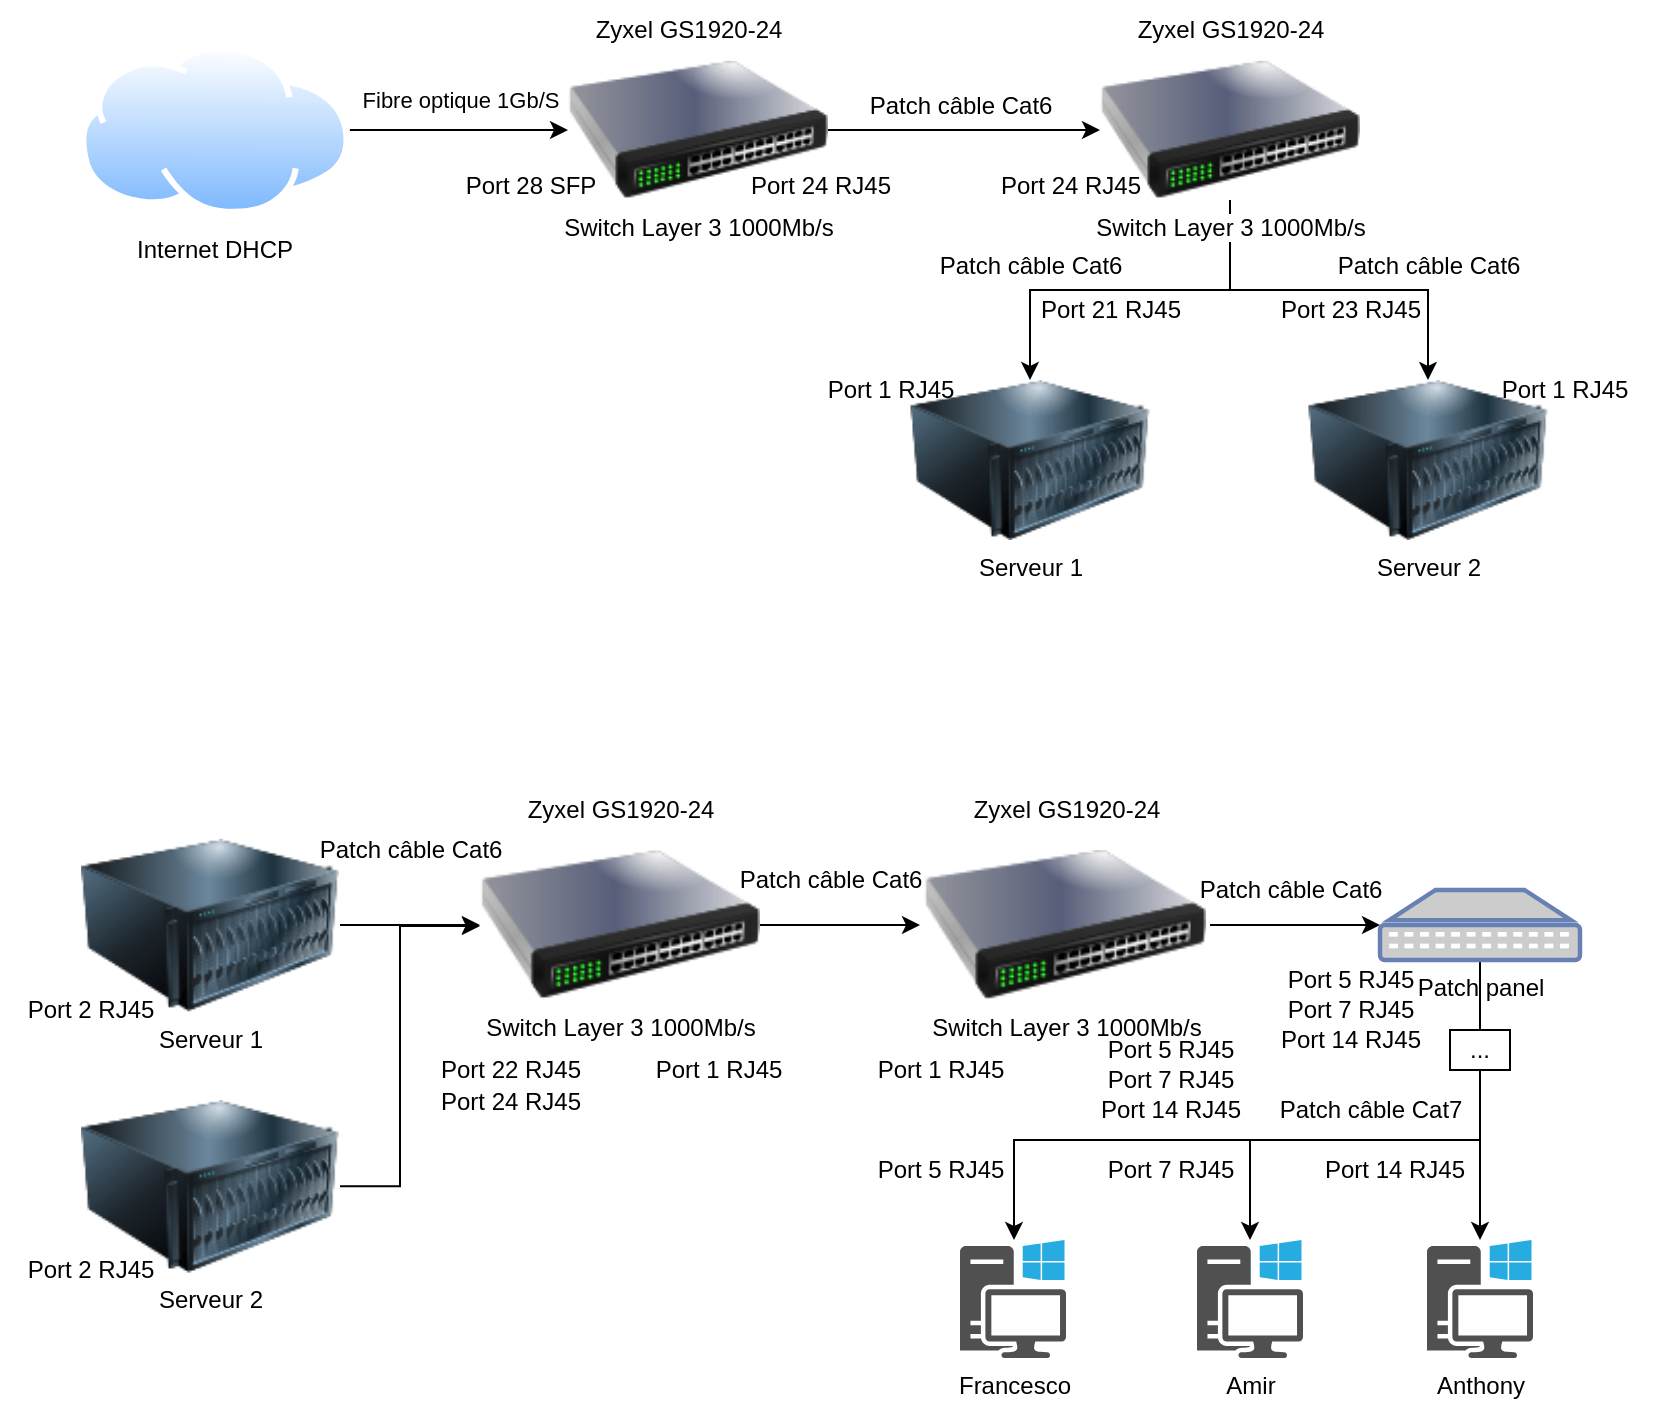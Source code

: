<mxfile version="24.8.8">
  <diagram id="a45cf8ec-cd66-6f27-3ac3-be6e809c9e4a" name="Page-1">
    <mxGraphModel dx="1434" dy="746" grid="1" gridSize="10" guides="1" tooltips="1" connect="1" arrows="1" fold="1" page="1" pageScale="1" pageWidth="827" pageHeight="1169" background="none" math="0" shadow="0">
      <root>
        <mxCell id="0" />
        <mxCell id="1" parent="0" />
        <mxCell id="Ycfr7iFavBcuT7G29TdK-42" style="edgeStyle=orthogonalEdgeStyle;rounded=0;orthogonalLoop=1;jettySize=auto;html=1;entryX=0;entryY=0.5;entryDx=0;entryDy=0;" parent="1" source="1Bmn15SIl-yNo8UjpxIB-174" target="1Bmn15SIl-yNo8UjpxIB-177" edge="1">
          <mxGeometry relative="1" as="geometry" />
        </mxCell>
        <mxCell id="1Bmn15SIl-yNo8UjpxIB-174" value="Serveur 1" style="image;html=1;image=img/lib/clip_art/computers/Server_128x128.png" parent="1" vertex="1">
          <mxGeometry x="40" y="439.38" width="130" height="86.25" as="geometry" />
        </mxCell>
        <mxCell id="Ycfr7iFavBcuT7G29TdK-7" style="edgeStyle=orthogonalEdgeStyle;rounded=0;orthogonalLoop=1;jettySize=auto;html=1;" parent="1" source="1Bmn15SIl-yNo8UjpxIB-176" target="1Bmn15SIl-yNo8UjpxIB-178" edge="1">
          <mxGeometry relative="1" as="geometry" />
        </mxCell>
        <mxCell id="1Bmn15SIl-yNo8UjpxIB-176" value="Switch Layer 3 1000Mb/s" style="image;html=1;image=img/lib/clip_art/networking/Switch_128x128.png" parent="1" vertex="1">
          <mxGeometry x="284" y="50" width="130" height="70" as="geometry" />
        </mxCell>
        <mxCell id="Ycfr7iFavBcuT7G29TdK-43" style="edgeStyle=orthogonalEdgeStyle;rounded=0;orthogonalLoop=1;jettySize=auto;html=1;entryX=0;entryY=0.5;entryDx=0;entryDy=0;" parent="1" source="1Bmn15SIl-yNo8UjpxIB-177" target="Ycfr7iFavBcuT7G29TdK-13" edge="1">
          <mxGeometry relative="1" as="geometry" />
        </mxCell>
        <mxCell id="1Bmn15SIl-yNo8UjpxIB-177" value="Switch Layer 3 1000Mb/s" style="image;html=1;image=img/lib/clip_art/networking/Switch_128x128.png" parent="1" vertex="1">
          <mxGeometry x="240" y="445" width="140" height="75" as="geometry" />
        </mxCell>
        <mxCell id="Ycfr7iFavBcuT7G29TdK-30" style="edgeStyle=orthogonalEdgeStyle;rounded=0;orthogonalLoop=1;jettySize=auto;html=1;" parent="1" source="1Bmn15SIl-yNo8UjpxIB-178" target="Ycfr7iFavBcuT7G29TdK-1" edge="1">
          <mxGeometry relative="1" as="geometry" />
        </mxCell>
        <mxCell id="Ycfr7iFavBcuT7G29TdK-31" style="edgeStyle=orthogonalEdgeStyle;rounded=0;orthogonalLoop=1;jettySize=auto;html=1;" parent="1" source="1Bmn15SIl-yNo8UjpxIB-178" target="Ycfr7iFavBcuT7G29TdK-27" edge="1">
          <mxGeometry relative="1" as="geometry" />
        </mxCell>
        <mxCell id="1Bmn15SIl-yNo8UjpxIB-178" value="Switch Layer 3 1000Mb/s" style="image;html=1;image=img/lib/clip_art/networking/Switch_128x128.png" parent="1" vertex="1">
          <mxGeometry x="550" y="50" width="130" height="70" as="geometry" />
        </mxCell>
        <mxCell id="Ycfr7iFavBcuT7G29TdK-1" value="Serveur 2" style="image;html=1;image=img/lib/clip_art/computers/Server_128x128.png" parent="1" vertex="1">
          <mxGeometry x="649" y="210" width="130" height="80" as="geometry" />
        </mxCell>
        <mxCell id="Ycfr7iFavBcuT7G29TdK-5" style="edgeStyle=orthogonalEdgeStyle;rounded=0;orthogonalLoop=1;jettySize=auto;html=1;" parent="1" source="Ycfr7iFavBcuT7G29TdK-4" target="1Bmn15SIl-yNo8UjpxIB-176" edge="1">
          <mxGeometry relative="1" as="geometry" />
        </mxCell>
        <mxCell id="Ycfr7iFavBcuT7G29TdK-6" value="Fibre optique 1Gb/S" style="edgeLabel;html=1;align=center;verticalAlign=middle;resizable=0;points=[];" parent="Ycfr7iFavBcuT7G29TdK-5" vertex="1" connectable="0">
          <mxGeometry x="-0.283" y="2" relative="1" as="geometry">
            <mxPoint x="16" y="-13" as="offset" />
          </mxGeometry>
        </mxCell>
        <mxCell id="Ycfr7iFavBcuT7G29TdK-4" value="Internet DHCP" style="image;aspect=fixed;perimeter=ellipsePerimeter;html=1;align=center;shadow=0;dashed=0;spacingTop=3;image=img/lib/active_directory/internet_cloud.svg;" parent="1" vertex="1">
          <mxGeometry x="40" y="42.5" width="134.92" height="85" as="geometry" />
        </mxCell>
        <mxCell id="Ycfr7iFavBcuT7G29TdK-8" value="Patch câble Cat6" style="text;html=1;align=center;verticalAlign=middle;resizable=0;points=[];autosize=1;strokeColor=none;fillColor=none;" parent="1" vertex="1">
          <mxGeometry x="425" y="58" width="110" height="30" as="geometry" />
        </mxCell>
        <mxCell id="Ycfr7iFavBcuT7G29TdK-10" style="edgeStyle=orthogonalEdgeStyle;rounded=0;orthogonalLoop=1;jettySize=auto;html=1;exitX=0.5;exitY=1;exitDx=0;exitDy=0;" parent="1" source="1Bmn15SIl-yNo8UjpxIB-178" target="1Bmn15SIl-yNo8UjpxIB-178" edge="1">
          <mxGeometry relative="1" as="geometry" />
        </mxCell>
        <mxCell id="Ycfr7iFavBcuT7G29TdK-44" style="edgeStyle=orthogonalEdgeStyle;rounded=0;orthogonalLoop=1;jettySize=auto;html=1;" parent="1" source="Ycfr7iFavBcuT7G29TdK-13" target="Ycfr7iFavBcuT7G29TdK-14" edge="1">
          <mxGeometry relative="1" as="geometry" />
        </mxCell>
        <mxCell id="Ycfr7iFavBcuT7G29TdK-13" value="Switch Layer 3 1000Mb/s" style="image;html=1;image=img/lib/clip_art/networking/Switch_128x128.png" parent="1" vertex="1">
          <mxGeometry x="460" y="445" width="145" height="75" as="geometry" />
        </mxCell>
        <mxCell id="Ycfr7iFavBcuT7G29TdK-45" style="edgeStyle=orthogonalEdgeStyle;rounded=0;orthogonalLoop=1;jettySize=auto;html=1;" parent="1" source="Ycfr7iFavBcuT7G29TdK-14" target="Ycfr7iFavBcuT7G29TdK-40" edge="1">
          <mxGeometry relative="1" as="geometry" />
        </mxCell>
        <mxCell id="Ycfr7iFavBcuT7G29TdK-50" style="edgeStyle=orthogonalEdgeStyle;rounded=0;orthogonalLoop=1;jettySize=auto;html=1;" parent="1" source="Ycfr7iFavBcuT7G29TdK-14" target="Ycfr7iFavBcuT7G29TdK-46" edge="1">
          <mxGeometry relative="1" as="geometry">
            <Array as="points">
              <mxPoint x="740" y="590" />
              <mxPoint x="625" y="590" />
            </Array>
          </mxGeometry>
        </mxCell>
        <mxCell id="Ycfr7iFavBcuT7G29TdK-52" style="edgeStyle=orthogonalEdgeStyle;rounded=0;orthogonalLoop=1;jettySize=auto;html=1;" parent="1" target="Ycfr7iFavBcuT7G29TdK-47" edge="1">
          <mxGeometry relative="1" as="geometry">
            <Array as="points">
              <mxPoint x="507" y="590" />
            </Array>
            <mxPoint x="740" y="550" as="sourcePoint" />
          </mxGeometry>
        </mxCell>
        <mxCell id="Ycfr7iFavBcuT7G29TdK-14" value="Patch panel" style="fontColor=#000000;verticalAlign=top;verticalLabelPosition=bottom;labelPosition=center;align=center;html=1;outlineConnect=0;fillColor=#CCCCCC;strokeColor=#6881B3;gradientColor=none;gradientDirection=north;strokeWidth=2;shape=mxgraph.networks.patch_panel;" parent="1" vertex="1">
          <mxGeometry x="690" y="465" width="100" height="35" as="geometry" />
        </mxCell>
        <mxCell id="Ycfr7iFavBcuT7G29TdK-21" value="Zyxel GS1920-24" style="text;html=1;align=center;verticalAlign=middle;resizable=0;points=[];autosize=1;strokeColor=none;fillColor=none;" parent="1" vertex="1">
          <mxGeometry x="284" y="20" width="120" height="30" as="geometry" />
        </mxCell>
        <mxCell id="Ycfr7iFavBcuT7G29TdK-22" value="Port 28 SFP" style="text;html=1;align=center;verticalAlign=middle;resizable=0;points=[];autosize=1;strokeColor=none;fillColor=none;" parent="1" vertex="1">
          <mxGeometry x="220" y="97.5" width="90" height="30" as="geometry" />
        </mxCell>
        <mxCell id="Ycfr7iFavBcuT7G29TdK-23" value="Zyxel GS1920-24" style="text;html=1;align=center;verticalAlign=middle;resizable=0;points=[];autosize=1;strokeColor=none;fillColor=none;" parent="1" vertex="1">
          <mxGeometry x="555" y="20" width="120" height="30" as="geometry" />
        </mxCell>
        <mxCell id="Ycfr7iFavBcuT7G29TdK-24" value="Port 24 RJ45" style="text;html=1;align=center;verticalAlign=middle;resizable=0;points=[];autosize=1;strokeColor=none;fillColor=none;" parent="1" vertex="1">
          <mxGeometry x="365" y="97.5" width="90" height="30" as="geometry" />
        </mxCell>
        <mxCell id="Ycfr7iFavBcuT7G29TdK-25" value="Port 24 RJ45" style="text;html=1;align=center;verticalAlign=middle;resizable=0;points=[];autosize=1;strokeColor=none;fillColor=none;" parent="1" vertex="1">
          <mxGeometry x="490" y="97.5" width="90" height="30" as="geometry" />
        </mxCell>
        <mxCell id="Ycfr7iFavBcuT7G29TdK-27" value="Serveur 1" style="image;html=1;image=img/lib/clip_art/computers/Server_128x128.png" parent="1" vertex="1">
          <mxGeometry x="450" y="210" width="130" height="80" as="geometry" />
        </mxCell>
        <mxCell id="Ycfr7iFavBcuT7G29TdK-32" value="Port 21 RJ45" style="text;html=1;align=center;verticalAlign=middle;resizable=0;points=[];autosize=1;strokeColor=none;fillColor=none;" parent="1" vertex="1">
          <mxGeometry x="510" y="160" width="90" height="30" as="geometry" />
        </mxCell>
        <mxCell id="Ycfr7iFavBcuT7G29TdK-33" value="Port 23 RJ45" style="text;html=1;align=center;verticalAlign=middle;resizable=0;points=[];autosize=1;strokeColor=none;fillColor=none;" parent="1" vertex="1">
          <mxGeometry x="630" y="160" width="90" height="30" as="geometry" />
        </mxCell>
        <mxCell id="Ycfr7iFavBcuT7G29TdK-35" value="Patch câble Cat6" style="text;html=1;align=center;verticalAlign=middle;resizable=0;points=[];autosize=1;strokeColor=none;fillColor=none;" parent="1" vertex="1">
          <mxGeometry x="460" y="138" width="110" height="30" as="geometry" />
        </mxCell>
        <mxCell id="Ycfr7iFavBcuT7G29TdK-36" value="Patch câble Cat6" style="text;html=1;align=center;verticalAlign=middle;resizable=0;points=[];autosize=1;strokeColor=none;fillColor=none;" parent="1" vertex="1">
          <mxGeometry x="659" y="138" width="110" height="30" as="geometry" />
        </mxCell>
        <mxCell id="Ycfr7iFavBcuT7G29TdK-38" value="Port 1 RJ45" style="text;html=1;align=center;verticalAlign=middle;resizable=0;points=[];autosize=1;strokeColor=none;fillColor=none;" parent="1" vertex="1">
          <mxGeometry x="400" y="200" width="90" height="30" as="geometry" />
        </mxCell>
        <mxCell id="Ycfr7iFavBcuT7G29TdK-39" value="Port 1 RJ45" style="text;html=1;align=center;verticalAlign=middle;resizable=0;points=[];autosize=1;strokeColor=none;fillColor=none;" parent="1" vertex="1">
          <mxGeometry x="737" y="200" width="90" height="30" as="geometry" />
        </mxCell>
        <mxCell id="Ycfr7iFavBcuT7G29TdK-40" value="Anthony" style="sketch=0;pointerEvents=1;shadow=0;dashed=0;html=1;strokeColor=none;fillColor=#505050;labelPosition=center;verticalLabelPosition=bottom;verticalAlign=top;outlineConnect=0;align=center;shape=mxgraph.office.devices.workstation_pc;" parent="1" vertex="1">
          <mxGeometry x="713.5" y="640" width="53" height="59" as="geometry" />
        </mxCell>
        <mxCell id="Ycfr7iFavBcuT7G29TdK-46" value="Amir" style="sketch=0;pointerEvents=1;shadow=0;dashed=0;html=1;strokeColor=none;fillColor=#505050;labelPosition=center;verticalLabelPosition=bottom;verticalAlign=top;outlineConnect=0;align=center;shape=mxgraph.office.devices.workstation_pc;" parent="1" vertex="1">
          <mxGeometry x="598.5" y="640" width="53" height="59" as="geometry" />
        </mxCell>
        <mxCell id="Ycfr7iFavBcuT7G29TdK-47" value="Francesco" style="sketch=0;pointerEvents=1;shadow=0;dashed=0;html=1;strokeColor=none;fillColor=#505050;labelPosition=center;verticalLabelPosition=bottom;verticalAlign=top;outlineConnect=0;align=center;shape=mxgraph.office.devices.workstation_pc;" parent="1" vertex="1">
          <mxGeometry x="480" y="640" width="53" height="59" as="geometry" />
        </mxCell>
        <mxCell id="Ycfr7iFavBcuT7G29TdK-53" value="Zyxel GS1920-24" style="text;html=1;align=center;verticalAlign=middle;resizable=0;points=[];autosize=1;strokeColor=none;fillColor=none;" parent="1" vertex="1">
          <mxGeometry x="250" y="410" width="120" height="30" as="geometry" />
        </mxCell>
        <mxCell id="Ycfr7iFavBcuT7G29TdK-54" value="Zyxel GS1920-24" style="text;html=1;align=center;verticalAlign=middle;resizable=0;points=[];autosize=1;strokeColor=none;fillColor=none;" parent="1" vertex="1">
          <mxGeometry x="472.5" y="410" width="120" height="30" as="geometry" />
        </mxCell>
        <mxCell id="Ycfr7iFavBcuT7G29TdK-58" style="edgeStyle=orthogonalEdgeStyle;rounded=0;orthogonalLoop=1;jettySize=auto;html=1;" parent="1" source="Ycfr7iFavBcuT7G29TdK-57" target="1Bmn15SIl-yNo8UjpxIB-177" edge="1">
          <mxGeometry relative="1" as="geometry">
            <Array as="points">
              <mxPoint x="200" y="613" />
              <mxPoint x="200" y="483" />
            </Array>
          </mxGeometry>
        </mxCell>
        <mxCell id="Ycfr7iFavBcuT7G29TdK-57" value="Serveur 2" style="image;html=1;image=img/lib/clip_art/computers/Server_128x128.png" parent="1" vertex="1">
          <mxGeometry x="40" y="570" width="130" height="86.25" as="geometry" />
        </mxCell>
        <mxCell id="Ycfr7iFavBcuT7G29TdK-59" value="Port 2 RJ45" style="text;html=1;align=center;verticalAlign=middle;resizable=0;points=[];autosize=1;strokeColor=none;fillColor=none;" parent="1" vertex="1">
          <mxGeometry y="640" width="90" height="30" as="geometry" />
        </mxCell>
        <mxCell id="Ycfr7iFavBcuT7G29TdK-60" value="Port 2 RJ45" style="text;html=1;align=center;verticalAlign=middle;resizable=0;points=[];autosize=1;strokeColor=none;fillColor=none;" parent="1" vertex="1">
          <mxGeometry y="510" width="90" height="30" as="geometry" />
        </mxCell>
        <mxCell id="Ycfr7iFavBcuT7G29TdK-61" value="Patch câble Cat6" style="text;html=1;align=center;verticalAlign=middle;resizable=0;points=[];autosize=1;strokeColor=none;fillColor=none;" parent="1" vertex="1">
          <mxGeometry x="150" y="430" width="110" height="30" as="geometry" />
        </mxCell>
        <mxCell id="Ycfr7iFavBcuT7G29TdK-63" value="Patch câble Cat6" style="text;html=1;align=center;verticalAlign=middle;resizable=0;points=[];autosize=1;strokeColor=none;fillColor=none;" parent="1" vertex="1">
          <mxGeometry x="360" y="445" width="110" height="30" as="geometry" />
        </mxCell>
        <mxCell id="Ycfr7iFavBcuT7G29TdK-64" value="Patch câble Cat6" style="text;html=1;align=center;verticalAlign=middle;resizable=0;points=[];autosize=1;strokeColor=none;fillColor=none;" parent="1" vertex="1">
          <mxGeometry x="590" y="450" width="110" height="30" as="geometry" />
        </mxCell>
        <mxCell id="Ycfr7iFavBcuT7G29TdK-65" value="Patch câble Cat7" style="text;html=1;align=center;verticalAlign=middle;resizable=0;points=[];autosize=1;strokeColor=none;fillColor=none;" parent="1" vertex="1">
          <mxGeometry x="630" y="560" width="110" height="30" as="geometry" />
        </mxCell>
        <mxCell id="Ycfr7iFavBcuT7G29TdK-66" value="Port 22 RJ45" style="text;html=1;align=center;verticalAlign=middle;resizable=0;points=[];autosize=1;strokeColor=none;fillColor=none;" parent="1" vertex="1">
          <mxGeometry x="210" y="540" width="90" height="30" as="geometry" />
        </mxCell>
        <mxCell id="Ycfr7iFavBcuT7G29TdK-67" value="Port 24 RJ45" style="text;html=1;align=center;verticalAlign=middle;resizable=0;points=[];autosize=1;strokeColor=none;fillColor=none;" parent="1" vertex="1">
          <mxGeometry x="210" y="555.63" width="90" height="30" as="geometry" />
        </mxCell>
        <mxCell id="Ycfr7iFavBcuT7G29TdK-68" value="Port 1 RJ45" style="text;html=1;align=center;verticalAlign=middle;resizable=0;points=[];autosize=1;strokeColor=none;fillColor=none;" parent="1" vertex="1">
          <mxGeometry x="314" y="540" width="90" height="30" as="geometry" />
        </mxCell>
        <mxCell id="Ycfr7iFavBcuT7G29TdK-69" value="Port 1 RJ45" style="text;html=1;align=center;verticalAlign=middle;resizable=0;points=[];autosize=1;strokeColor=none;fillColor=none;" parent="1" vertex="1">
          <mxGeometry x="425" y="540" width="90" height="30" as="geometry" />
        </mxCell>
        <mxCell id="Ycfr7iFavBcuT7G29TdK-70" value="Port 5 RJ45" style="text;html=1;align=center;verticalAlign=middle;resizable=0;points=[];autosize=1;strokeColor=none;fillColor=none;" parent="1" vertex="1">
          <mxGeometry x="540" y="530" width="90" height="30" as="geometry" />
        </mxCell>
        <mxCell id="Ycfr7iFavBcuT7G29TdK-75" value="Port 7 RJ45" style="text;html=1;align=center;verticalAlign=middle;resizable=0;points=[];autosize=1;strokeColor=none;fillColor=none;" parent="1" vertex="1">
          <mxGeometry x="540" y="545" width="90" height="30" as="geometry" />
        </mxCell>
        <mxCell id="Ycfr7iFavBcuT7G29TdK-77" value="Port 14&lt;span style=&quot;background-color: initial;&quot;&gt;&amp;nbsp;RJ45&lt;/span&gt;" style="text;html=1;align=center;verticalAlign=middle;resizable=0;points=[];autosize=1;strokeColor=none;fillColor=none;" parent="1" vertex="1">
          <mxGeometry x="540" y="560" width="90" height="30" as="geometry" />
        </mxCell>
        <mxCell id="Ycfr7iFavBcuT7G29TdK-78" value="Port 14&lt;span style=&quot;background-color: initial;&quot;&gt;&amp;nbsp;RJ45&lt;/span&gt;" style="text;html=1;align=center;verticalAlign=middle;resizable=0;points=[];autosize=1;strokeColor=none;fillColor=none;" parent="1" vertex="1">
          <mxGeometry x="630" y="525" width="90" height="30" as="geometry" />
        </mxCell>
        <mxCell id="Ycfr7iFavBcuT7G29TdK-79" value="Port 7 RJ45" style="text;html=1;align=center;verticalAlign=middle;resizable=0;points=[];autosize=1;strokeColor=none;fillColor=none;" parent="1" vertex="1">
          <mxGeometry x="630" y="510" width="90" height="30" as="geometry" />
        </mxCell>
        <mxCell id="Ycfr7iFavBcuT7G29TdK-80" value="Port 5 RJ45" style="text;html=1;align=center;verticalAlign=middle;resizable=0;points=[];autosize=1;strokeColor=none;fillColor=none;" parent="1" vertex="1">
          <mxGeometry x="630" y="495" width="90" height="30" as="geometry" />
        </mxCell>
        <mxCell id="Ycfr7iFavBcuT7G29TdK-81" value="Port 5 RJ45" style="text;html=1;align=center;verticalAlign=middle;resizable=0;points=[];autosize=1;strokeColor=none;fillColor=none;" parent="1" vertex="1">
          <mxGeometry x="425" y="590" width="90" height="30" as="geometry" />
        </mxCell>
        <mxCell id="Ycfr7iFavBcuT7G29TdK-82" value="Port 7 RJ45" style="text;html=1;align=center;verticalAlign=middle;resizable=0;points=[];autosize=1;strokeColor=none;fillColor=none;" parent="1" vertex="1">
          <mxGeometry x="540" y="590" width="90" height="30" as="geometry" />
        </mxCell>
        <mxCell id="Ycfr7iFavBcuT7G29TdK-83" value="Port 14 RJ45" style="text;html=1;align=center;verticalAlign=middle;resizable=0;points=[];autosize=1;strokeColor=none;fillColor=none;" parent="1" vertex="1">
          <mxGeometry x="651.5" y="590" width="90" height="30" as="geometry" />
        </mxCell>
        <mxCell id="oWrIDAjWkzCyalpOF_KL-3" value="..." style="rounded=0;whiteSpace=wrap;html=1;" vertex="1" parent="1">
          <mxGeometry x="725" y="535" width="30" height="20" as="geometry" />
        </mxCell>
      </root>
    </mxGraphModel>
  </diagram>
</mxfile>
